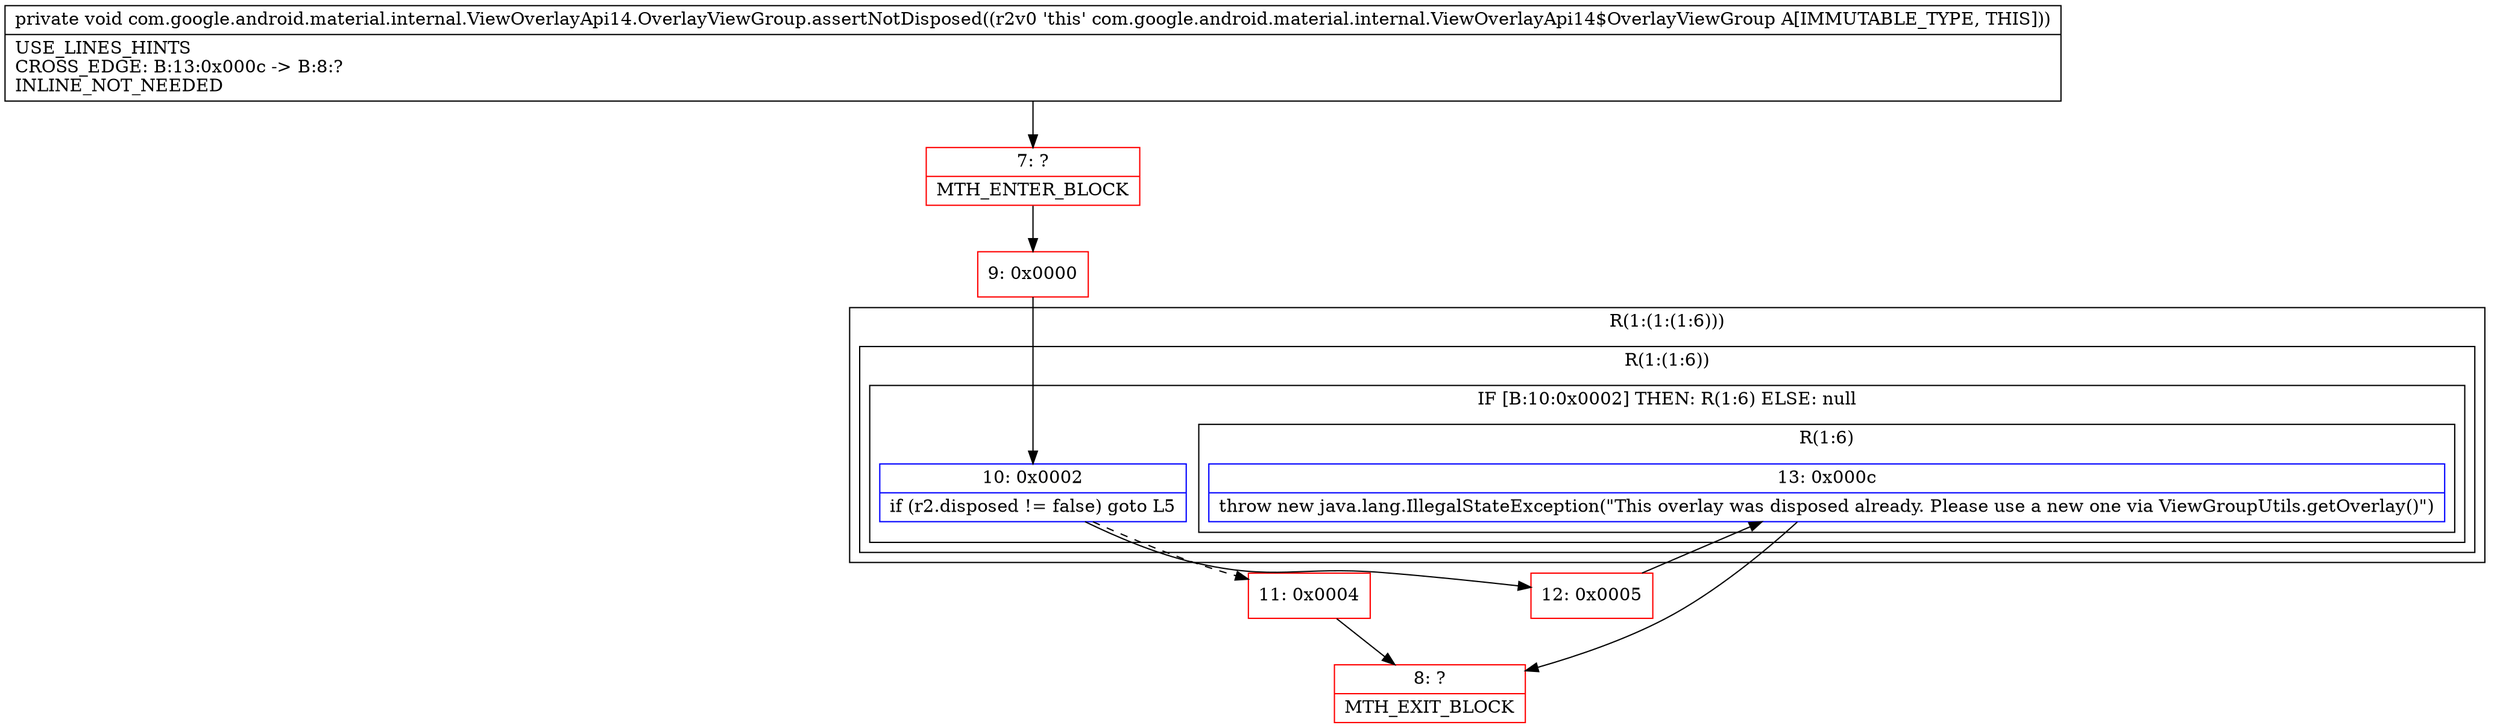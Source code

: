 digraph "CFG forcom.google.android.material.internal.ViewOverlayApi14.OverlayViewGroup.assertNotDisposed()V" {
subgraph cluster_Region_686012036 {
label = "R(1:(1:(1:6)))";
node [shape=record,color=blue];
subgraph cluster_Region_1616470271 {
label = "R(1:(1:6))";
node [shape=record,color=blue];
subgraph cluster_IfRegion_358222423 {
label = "IF [B:10:0x0002] THEN: R(1:6) ELSE: null";
node [shape=record,color=blue];
Node_10 [shape=record,label="{10\:\ 0x0002|if (r2.disposed != false) goto L5\l}"];
subgraph cluster_Region_1809175306 {
label = "R(1:6)";
node [shape=record,color=blue];
Node_13 [shape=record,label="{13\:\ 0x000c|throw new java.lang.IllegalStateException(\"This overlay was disposed already. Please use a new one via ViewGroupUtils.getOverlay()\")\l}"];
}
}
}
}
Node_7 [shape=record,color=red,label="{7\:\ ?|MTH_ENTER_BLOCK\l}"];
Node_9 [shape=record,color=red,label="{9\:\ 0x0000}"];
Node_11 [shape=record,color=red,label="{11\:\ 0x0004}"];
Node_8 [shape=record,color=red,label="{8\:\ ?|MTH_EXIT_BLOCK\l}"];
Node_12 [shape=record,color=red,label="{12\:\ 0x0005}"];
MethodNode[shape=record,label="{private void com.google.android.material.internal.ViewOverlayApi14.OverlayViewGroup.assertNotDisposed((r2v0 'this' com.google.android.material.internal.ViewOverlayApi14$OverlayViewGroup A[IMMUTABLE_TYPE, THIS]))  | USE_LINES_HINTS\lCROSS_EDGE: B:13:0x000c \-\> B:8:?\lINLINE_NOT_NEEDED\l}"];
MethodNode -> Node_7;Node_10 -> Node_11[style=dashed];
Node_10 -> Node_12;
Node_13 -> Node_8;
Node_7 -> Node_9;
Node_9 -> Node_10;
Node_11 -> Node_8;
Node_12 -> Node_13;
}


